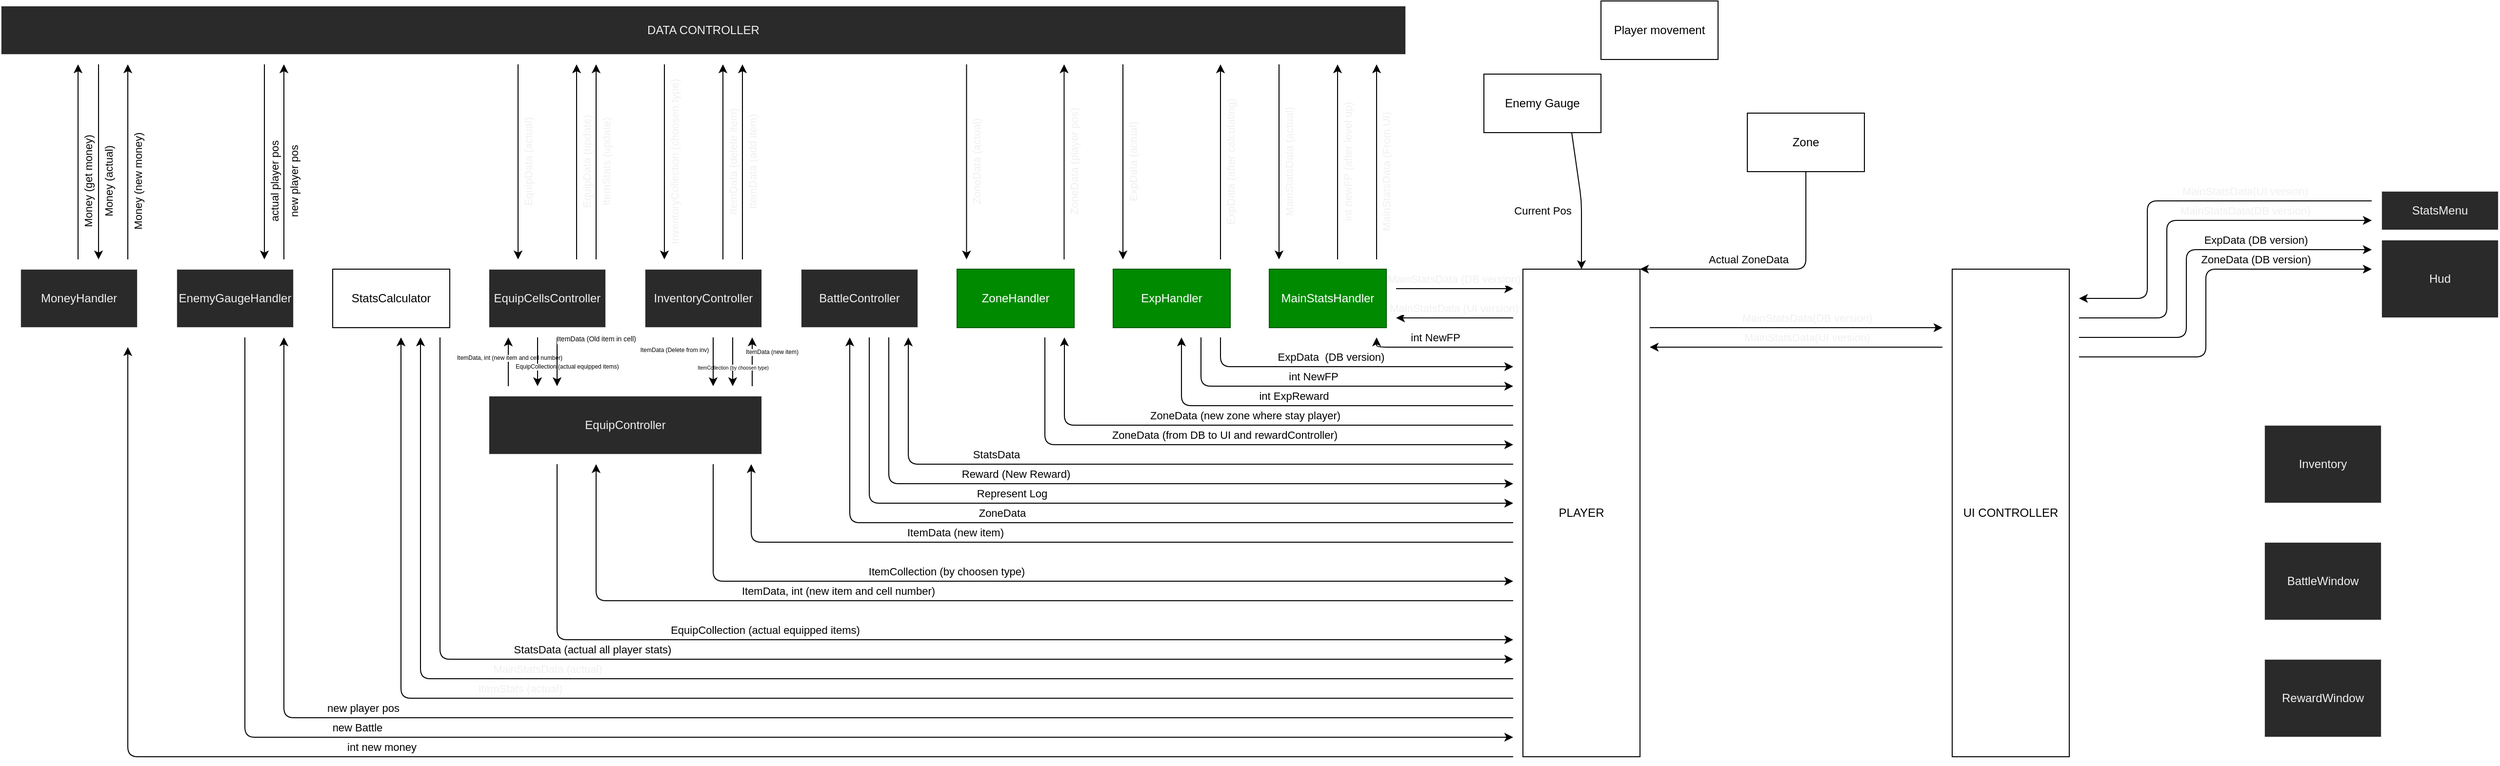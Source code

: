 <mxfile version="14.1.8" type="device"><diagram id="yrvicS8YlCbDhAycrUiN" name="Страница 1"><mxGraphModel dx="3327" dy="979" grid="1" gridSize="10" guides="1" tooltips="1" connect="1" arrows="1" fold="1" page="1" pageScale="1" pageWidth="827" pageHeight="1169" math="0" shadow="0"><root><mxCell id="0"/><mxCell id="1" parent="0"/><mxCell id="Ur4DVr6-3vYzQPmpnFuc-1" value="PLAYER" style="rounded=0;whiteSpace=wrap;html=1;" parent="1" vertex="1"><mxGeometry x="240" y="280" width="120" height="500" as="geometry"/></mxCell><mxCell id="Ur4DVr6-3vYzQPmpnFuc-2" value="MainStatsHandler" style="rounded=0;whiteSpace=wrap;html=1;strokeColor=#005700;fillColor=#008a00;fontColor=#ffffff;" parent="1" vertex="1"><mxGeometry x="-20" y="280" width="120" height="60" as="geometry"/></mxCell><mxCell id="Ur4DVr6-3vYzQPmpnFuc-3" value="ExpHandler" style="rounded=0;whiteSpace=wrap;html=1;strokeColor=#005700;fillColor=#008a00;fontColor=#ffffff;" parent="1" vertex="1"><mxGeometry x="-180" y="280" width="120" height="60" as="geometry"/></mxCell><mxCell id="Ur4DVr6-3vYzQPmpnFuc-4" value="" style="endArrow=classic;html=1;fontColor=#f0f0f0;" parent="1" edge="1"><mxGeometry width="50" height="50" relative="1" as="geometry"><mxPoint x="230" y="330" as="sourcePoint"/><mxPoint x="110" y="330" as="targetPoint"/></mxGeometry></mxCell><mxCell id="Ur4DVr6-3vYzQPmpnFuc-5" value="MainStatsData (UI version)" style="edgeLabel;html=1;align=center;verticalAlign=middle;resizable=0;points=[];fontColor=#f0f0f0;" parent="Ur4DVr6-3vYzQPmpnFuc-4" vertex="1" connectable="0"><mxGeometry x="0.127" y="1" relative="1" as="geometry"><mxPoint x="6.33" y="-11" as="offset"/></mxGeometry></mxCell><mxCell id="Ur4DVr6-3vYzQPmpnFuc-6" value="" style="endArrow=none;html=1;fontColor=#f0f0f0;startArrow=classic;startFill=1;endFill=0;" parent="1" edge="1"><mxGeometry width="50" height="50" relative="1" as="geometry"><mxPoint x="230" y="300" as="sourcePoint"/><mxPoint x="110" y="300" as="targetPoint"/></mxGeometry></mxCell><mxCell id="Ur4DVr6-3vYzQPmpnFuc-7" value="MainStatsData (DB version)" style="edgeLabel;html=1;align=center;verticalAlign=middle;resizable=0;points=[];fontColor=#f0f0f0;" parent="Ur4DVr6-3vYzQPmpnFuc-6" vertex="1" connectable="0"><mxGeometry x="0.127" y="1" relative="1" as="geometry"><mxPoint x="6.33" y="-11" as="offset"/></mxGeometry></mxCell><mxCell id="Ur4DVr6-3vYzQPmpnFuc-8" value="DATA CONTROLLER" style="rounded=0;whiteSpace=wrap;html=1;strokeColor=#f0f0f0;fillColor=#2a2a2a;fontColor=#f0f0f0;" parent="1" vertex="1"><mxGeometry x="-1320" y="10" width="1440" height="50" as="geometry"/></mxCell><mxCell id="Ur4DVr6-3vYzQPmpnFuc-9" value="" style="endArrow=classic;html=1;fontColor=#f0f0f0;" parent="1" edge="1"><mxGeometry width="50" height="50" relative="1" as="geometry"><mxPoint x="90" y="270" as="sourcePoint"/><mxPoint x="90" y="70" as="targetPoint"/></mxGeometry></mxCell><mxCell id="Ur4DVr6-3vYzQPmpnFuc-12" value="MainStatsData (From UI)" style="edgeLabel;html=1;align=center;verticalAlign=middle;resizable=0;points=[];fontColor=#f0f0f0;rotation=270;" parent="Ur4DVr6-3vYzQPmpnFuc-9" vertex="1" connectable="0"><mxGeometry x="-0.253" y="1" relative="1" as="geometry"><mxPoint x="11" y="-15.14" as="offset"/></mxGeometry></mxCell><mxCell id="Ur4DVr6-3vYzQPmpnFuc-10" value="" style="endArrow=classic;html=1;fontColor=#f0f0f0;" parent="1" edge="1"><mxGeometry width="50" height="50" relative="1" as="geometry"><mxPoint x="50" y="270" as="sourcePoint"/><mxPoint x="50" y="70" as="targetPoint"/></mxGeometry></mxCell><mxCell id="Ur4DVr6-3vYzQPmpnFuc-13" value="int newFP (after level up)" style="edgeLabel;html=1;align=center;verticalAlign=middle;resizable=0;points=[];fontColor=#f0f0f0;rotation=270;" parent="Ur4DVr6-3vYzQPmpnFuc-10" vertex="1" connectable="0"><mxGeometry x="-0.361" y="-1" relative="1" as="geometry"><mxPoint x="9" y="-36" as="offset"/></mxGeometry></mxCell><mxCell id="Ur4DVr6-3vYzQPmpnFuc-14" value="" style="endArrow=none;html=1;fontColor=#f0f0f0;endFill=0;startArrow=classic;startFill=1;" parent="1" edge="1"><mxGeometry width="50" height="50" relative="1" as="geometry"><mxPoint x="-10" y="270" as="sourcePoint"/><mxPoint x="-10" y="70" as="targetPoint"/></mxGeometry></mxCell><mxCell id="Ur4DVr6-3vYzQPmpnFuc-15" value="MainStatsData (actual)" style="edgeLabel;html=1;align=center;verticalAlign=middle;resizable=0;points=[];fontColor=#f0f0f0;rotation=270;" parent="Ur4DVr6-3vYzQPmpnFuc-14" vertex="1" connectable="0"><mxGeometry x="-0.361" y="-1" relative="1" as="geometry"><mxPoint x="9" y="-36" as="offset"/></mxGeometry></mxCell><mxCell id="Ur4DVr6-3vYzQPmpnFuc-17" value="UI CONTROLLER" style="rounded=0;whiteSpace=wrap;html=1;" parent="1" vertex="1"><mxGeometry x="680" y="280" width="120" height="500" as="geometry"/></mxCell><mxCell id="Ur4DVr6-3vYzQPmpnFuc-18" value="Hud" style="rounded=0;whiteSpace=wrap;html=1;strokeColor=#f0f0f0;fillColor=#2a2a2a;fontColor=#f0f0f0;" parent="1" vertex="1"><mxGeometry x="1120" y="250" width="120" height="80" as="geometry"/></mxCell><mxCell id="Ur4DVr6-3vYzQPmpnFuc-21" value="" style="endArrow=classic;html=1;fontColor=#f0f0f0;" parent="1" edge="1"><mxGeometry width="50" height="50" relative="1" as="geometry"><mxPoint x="810" y="330" as="sourcePoint"/><mxPoint x="1110" y="230" as="targetPoint"/><Array as="points"><mxPoint x="900" y="330"/><mxPoint x="900" y="230"/></Array></mxGeometry></mxCell><mxCell id="Ur4DVr6-3vYzQPmpnFuc-23" value="MainStatsData(DB version)" style="edgeLabel;html=1;align=center;verticalAlign=middle;resizable=0;points=[];fontColor=#f0f0f0;" parent="Ur4DVr6-3vYzQPmpnFuc-21" vertex="1" connectable="0"><mxGeometry x="-0.342" y="-1" relative="1" as="geometry"><mxPoint x="79.0" y="-68.28" as="offset"/></mxGeometry></mxCell><mxCell id="Ur4DVr6-3vYzQPmpnFuc-24" value="" style="endArrow=none;html=1;fontColor=#f0f0f0;startArrow=classic;startFill=1;endFill=0;" parent="1" edge="1"><mxGeometry width="50" height="50" relative="1" as="geometry"><mxPoint x="810" y="310" as="sourcePoint"/><mxPoint x="1110" y="210" as="targetPoint"/><Array as="points"><mxPoint x="880" y="310"/><mxPoint x="880" y="210"/></Array></mxGeometry></mxCell><mxCell id="Ur4DVr6-3vYzQPmpnFuc-25" value="MainStatsData(UI version)" style="edgeLabel;html=1;align=center;verticalAlign=middle;resizable=0;points=[];fontColor=#f0f0f0;" parent="Ur4DVr6-3vYzQPmpnFuc-24" vertex="1" connectable="0"><mxGeometry x="-0.342" y="-1" relative="1" as="geometry"><mxPoint x="99" y="-48.28" as="offset"/></mxGeometry></mxCell><mxCell id="Ur4DVr6-3vYzQPmpnFuc-26" value="" style="endArrow=classic;html=1;fontColor=#f0f0f0;" parent="1" edge="1"><mxGeometry width="50" height="50" relative="1" as="geometry"><mxPoint x="370" y="340" as="sourcePoint"/><mxPoint x="670" y="340" as="targetPoint"/></mxGeometry></mxCell><mxCell id="Ur4DVr6-3vYzQPmpnFuc-28" value="MainStatsData(DB version)" style="edgeLabel;html=1;align=center;verticalAlign=middle;resizable=0;points=[];fontColor=#f0f0f0;" parent="Ur4DVr6-3vYzQPmpnFuc-26" vertex="1" connectable="0"><mxGeometry x="0.209" y="2" relative="1" as="geometry"><mxPoint x="-21.14" y="-8" as="offset"/></mxGeometry></mxCell><mxCell id="Ur4DVr6-3vYzQPmpnFuc-29" value="" style="endArrow=none;html=1;fontColor=#f0f0f0;startArrow=classic;startFill=1;endFill=0;" parent="1" edge="1"><mxGeometry width="50" height="50" relative="1" as="geometry"><mxPoint x="370" y="360" as="sourcePoint"/><mxPoint x="670" y="360" as="targetPoint"/></mxGeometry></mxCell><mxCell id="Ur4DVr6-3vYzQPmpnFuc-30" value="MainStatsData(UI version)" style="edgeLabel;html=1;align=center;verticalAlign=middle;resizable=0;points=[];fontColor=#f0f0f0;" parent="Ur4DVr6-3vYzQPmpnFuc-29" vertex="1" connectable="0"><mxGeometry x="0.209" y="2" relative="1" as="geometry"><mxPoint x="-21.14" y="-8" as="offset"/></mxGeometry></mxCell><mxCell id="bT-OuClecOszkoZhLNqH-1" value="ZoneHandler" style="rounded=0;whiteSpace=wrap;html=1;strokeColor=#005700;fillColor=#008a00;fontColor=#ffffff;" parent="1" vertex="1"><mxGeometry x="-340" y="280" width="120" height="60" as="geometry"/></mxCell><mxCell id="gCnSsmLYmCf7Uh5TMGZS-1" value="StatsMenu" style="rounded=0;whiteSpace=wrap;html=1;strokeColor=#f0f0f0;fillColor=#2a2a2a;fontColor=#f0f0f0;" parent="1" vertex="1"><mxGeometry x="1120" y="200" width="120" height="40" as="geometry"/></mxCell><mxCell id="gCnSsmLYmCf7Uh5TMGZS-4" value="Inventory" style="rounded=0;whiteSpace=wrap;html=1;strokeColor=#f0f0f0;fillColor=#2a2a2a;fontColor=#f0f0f0;" parent="1" vertex="1"><mxGeometry x="1000" y="440" width="120" height="80" as="geometry"/></mxCell><mxCell id="gCnSsmLYmCf7Uh5TMGZS-6" value="BattleWindow" style="rounded=0;whiteSpace=wrap;html=1;strokeColor=#f0f0f0;fillColor=#2a2a2a;fontColor=#f0f0f0;" parent="1" vertex="1"><mxGeometry x="1000" y="560" width="120" height="80" as="geometry"/></mxCell><mxCell id="gCnSsmLYmCf7Uh5TMGZS-7" value="RewardWindow" style="rounded=0;whiteSpace=wrap;html=1;strokeColor=#f0f0f0;fillColor=#2a2a2a;fontColor=#f0f0f0;" parent="1" vertex="1"><mxGeometry x="1000" y="680" width="120" height="80" as="geometry"/></mxCell><mxCell id="gCnSsmLYmCf7Uh5TMGZS-8" value="BattleController" style="rounded=0;whiteSpace=wrap;html=1;strokeColor=#f0f0f0;fillColor=#2a2a2a;fontColor=#f0f0f0;" parent="1" vertex="1"><mxGeometry x="-500" y="280" width="120" height="60" as="geometry"/></mxCell><mxCell id="gCnSsmLYmCf7Uh5TMGZS-9" value="InventoryController" style="rounded=0;whiteSpace=wrap;html=1;strokeColor=#f0f0f0;fillColor=#2a2a2a;fontColor=#f0f0f0;" parent="1" vertex="1"><mxGeometry x="-660" y="280" width="120" height="60" as="geometry"/></mxCell><mxCell id="gCnSsmLYmCf7Uh5TMGZS-10" value="" style="endArrow=classic;html=1;" parent="1" edge="1"><mxGeometry width="50" height="50" relative="1" as="geometry"><mxPoint x="-70" y="350" as="sourcePoint"/><mxPoint x="230" y="380" as="targetPoint"/><Array as="points"><mxPoint x="-70" y="380"/></Array></mxGeometry></mxCell><mxCell id="gCnSsmLYmCf7Uh5TMGZS-11" value="ExpData&amp;nbsp; (DB version)" style="edgeLabel;html=1;align=center;verticalAlign=middle;resizable=0;points=[];" parent="gCnSsmLYmCf7Uh5TMGZS-10" vertex="1" connectable="0"><mxGeometry x="-0.468" y="-2" relative="1" as="geometry"><mxPoint x="54.8" y="-12" as="offset"/></mxGeometry></mxCell><mxCell id="gCnSsmLYmCf7Uh5TMGZS-12" value="" style="endArrow=classic;html=1;" parent="1" edge="1"><mxGeometry width="50" height="50" relative="1" as="geometry"><mxPoint x="-90" y="350" as="sourcePoint"/><mxPoint x="230" y="400" as="targetPoint"/><Array as="points"><mxPoint x="-90" y="400"/></Array></mxGeometry></mxCell><mxCell id="gCnSsmLYmCf7Uh5TMGZS-14" value="int NewFP" style="edgeLabel;html=1;align=center;verticalAlign=middle;resizable=0;points=[];" parent="gCnSsmLYmCf7Uh5TMGZS-12" vertex="1" connectable="0"><mxGeometry x="0.005" y="1" relative="1" as="geometry"><mxPoint x="-20.8" y="-9" as="offset"/></mxGeometry></mxCell><mxCell id="gCnSsmLYmCf7Uh5TMGZS-15" value="" style="endArrow=none;html=1;startArrow=classic;startFill=1;endFill=0;" parent="1" edge="1"><mxGeometry width="50" height="50" relative="1" as="geometry"><mxPoint x="-110" y="350" as="sourcePoint"/><mxPoint x="230" y="420" as="targetPoint"/><Array as="points"><mxPoint x="-110" y="420"/></Array></mxGeometry></mxCell><mxCell id="gCnSsmLYmCf7Uh5TMGZS-16" value="int ExpReward" style="edgeLabel;html=1;align=center;verticalAlign=middle;resizable=0;points=[];" parent="gCnSsmLYmCf7Uh5TMGZS-15" vertex="1" connectable="0"><mxGeometry x="0.005" y="1" relative="1" as="geometry"><mxPoint x="-20.8" y="-9" as="offset"/></mxGeometry></mxCell><mxCell id="gCnSsmLYmCf7Uh5TMGZS-19" value="" style="endArrow=none;html=1;startArrow=classic;startFill=1;endFill=0;" parent="1" edge="1"><mxGeometry width="50" height="50" relative="1" as="geometry"><mxPoint x="90" y="350" as="sourcePoint"/><mxPoint x="230" y="360" as="targetPoint"/><Array as="points"><mxPoint x="90" y="360"/></Array></mxGeometry></mxCell><mxCell id="gCnSsmLYmCf7Uh5TMGZS-20" value="int NewFP" style="edgeLabel;html=1;align=center;verticalAlign=middle;resizable=0;points=[];" parent="gCnSsmLYmCf7Uh5TMGZS-19" vertex="1" connectable="0"><mxGeometry x="-0.468" y="-2" relative="1" as="geometry"><mxPoint x="30.0" y="-12" as="offset"/></mxGeometry></mxCell><mxCell id="gCnSsmLYmCf7Uh5TMGZS-24" value="" style="endArrow=classic;html=1;fontColor=#f0f0f0;" parent="1" edge="1"><mxGeometry width="50" height="50" relative="1" as="geometry"><mxPoint x="-70" y="270" as="sourcePoint"/><mxPoint x="-70" y="70" as="targetPoint"/></mxGeometry></mxCell><mxCell id="gCnSsmLYmCf7Uh5TMGZS-25" value="ExpData (after calculating)" style="edgeLabel;html=1;align=center;verticalAlign=middle;resizable=0;points=[];fontColor=#f0f0f0;rotation=270;" parent="gCnSsmLYmCf7Uh5TMGZS-24" vertex="1" connectable="0"><mxGeometry x="-0.361" y="-1" relative="1" as="geometry"><mxPoint x="9" y="-36" as="offset"/></mxGeometry></mxCell><mxCell id="gCnSsmLYmCf7Uh5TMGZS-28" value="" style="endArrow=none;html=1;fontColor=#f0f0f0;endFill=0;startArrow=classic;startFill=1;" parent="1" edge="1"><mxGeometry width="50" height="50" relative="1" as="geometry"><mxPoint x="-170" y="270" as="sourcePoint"/><mxPoint x="-170" y="70" as="targetPoint"/></mxGeometry></mxCell><mxCell id="gCnSsmLYmCf7Uh5TMGZS-29" value="ExpData (actual)" style="edgeLabel;html=1;align=center;verticalAlign=middle;resizable=0;points=[];fontColor=#f0f0f0;rotation=270;" parent="gCnSsmLYmCf7Uh5TMGZS-28" vertex="1" connectable="0"><mxGeometry x="-0.361" y="-1" relative="1" as="geometry"><mxPoint x="9" y="-36" as="offset"/></mxGeometry></mxCell><mxCell id="gCnSsmLYmCf7Uh5TMGZS-30" value="" style="endArrow=classic;html=1;" parent="1" edge="1"><mxGeometry width="50" height="50" relative="1" as="geometry"><mxPoint x="230" y="440" as="sourcePoint"/><mxPoint x="-230" y="350" as="targetPoint"/><Array as="points"><mxPoint x="-230" y="440"/></Array></mxGeometry></mxCell><mxCell id="gCnSsmLYmCf7Uh5TMGZS-31" value="ZoneData (new zone where stay player)" style="edgeLabel;html=1;align=center;verticalAlign=middle;resizable=0;points=[];" parent="gCnSsmLYmCf7Uh5TMGZS-30" vertex="1" connectable="0"><mxGeometry x="0.028" y="-2" relative="1" as="geometry"><mxPoint x="7.14" y="-8" as="offset"/></mxGeometry></mxCell><mxCell id="gCnSsmLYmCf7Uh5TMGZS-32" value="" style="endArrow=none;html=1;startArrow=classic;startFill=1;endFill=0;" parent="1" edge="1"><mxGeometry width="50" height="50" relative="1" as="geometry"><mxPoint x="230" y="460" as="sourcePoint"/><mxPoint x="-250" y="350" as="targetPoint"/><Array as="points"><mxPoint x="-250" y="460"/></Array></mxGeometry></mxCell><mxCell id="gCnSsmLYmCf7Uh5TMGZS-33" value="ZoneData (from DB to UI and rewardController)" style="edgeLabel;html=1;align=center;verticalAlign=middle;resizable=0;points=[];" parent="gCnSsmLYmCf7Uh5TMGZS-32" vertex="1" connectable="0"><mxGeometry x="0.028" y="-2" relative="1" as="geometry"><mxPoint x="7.14" y="-8" as="offset"/></mxGeometry></mxCell><mxCell id="gCnSsmLYmCf7Uh5TMGZS-34" value="" style="endArrow=classic;html=1;fontColor=#f0f0f0;" parent="1" edge="1"><mxGeometry width="50" height="50" relative="1" as="geometry"><mxPoint x="-230.29" y="270" as="sourcePoint"/><mxPoint x="-230.29" y="70" as="targetPoint"/></mxGeometry></mxCell><mxCell id="gCnSsmLYmCf7Uh5TMGZS-35" value="ZoneData (player pos)" style="edgeLabel;html=1;align=center;verticalAlign=middle;resizable=0;points=[];fontColor=#f0f0f0;rotation=270;" parent="gCnSsmLYmCf7Uh5TMGZS-34" vertex="1" connectable="0"><mxGeometry x="-0.361" y="-1" relative="1" as="geometry"><mxPoint x="9" y="-36" as="offset"/></mxGeometry></mxCell><mxCell id="gCnSsmLYmCf7Uh5TMGZS-36" value="" style="endArrow=none;html=1;fontColor=#f0f0f0;endFill=0;startArrow=classic;startFill=1;" parent="1" edge="1"><mxGeometry width="50" height="50" relative="1" as="geometry"><mxPoint x="-330.29" y="270" as="sourcePoint"/><mxPoint x="-330.29" y="70" as="targetPoint"/></mxGeometry></mxCell><mxCell id="gCnSsmLYmCf7Uh5TMGZS-37" value="ZoneData (actual)" style="edgeLabel;html=1;align=center;verticalAlign=middle;resizable=0;points=[];fontColor=#f0f0f0;rotation=270;" parent="gCnSsmLYmCf7Uh5TMGZS-36" vertex="1" connectable="0"><mxGeometry x="-0.361" y="-1" relative="1" as="geometry"><mxPoint x="9" y="-36" as="offset"/></mxGeometry></mxCell><mxCell id="gCnSsmLYmCf7Uh5TMGZS-38" value="" style="endArrow=none;html=1;startArrow=classic;startFill=1;endFill=0;" parent="1" edge="1"><mxGeometry width="50" height="50" relative="1" as="geometry"><mxPoint x="-390" y="350" as="sourcePoint"/><mxPoint x="230" y="480" as="targetPoint"/><Array as="points"><mxPoint x="-390" y="480"/></Array></mxGeometry></mxCell><mxCell id="gCnSsmLYmCf7Uh5TMGZS-42" value="StatsData" style="edgeLabel;html=1;align=center;verticalAlign=middle;resizable=0;points=[];" parent="gCnSsmLYmCf7Uh5TMGZS-38" vertex="1" connectable="0"><mxGeometry x="0.004" relative="1" as="geometry"><mxPoint x="-157" y="-10" as="offset"/></mxGeometry></mxCell><mxCell id="gCnSsmLYmCf7Uh5TMGZS-46" value="" style="endArrow=classic;html=1;" parent="1" edge="1"><mxGeometry width="50" height="50" relative="1" as="geometry"><mxPoint x="230" y="540" as="sourcePoint"/><mxPoint x="-450" y="350" as="targetPoint"/><Array as="points"><mxPoint x="-450" y="540"/></Array></mxGeometry></mxCell><mxCell id="gCnSsmLYmCf7Uh5TMGZS-47" value="ZoneData" style="edgeLabel;html=1;align=center;verticalAlign=middle;resizable=0;points=[];rotation=0;" parent="gCnSsmLYmCf7Uh5TMGZS-46" vertex="1" connectable="0"><mxGeometry x="-0.209" y="-1" relative="1" as="geometry"><mxPoint x="-180" y="-9" as="offset"/></mxGeometry></mxCell><mxCell id="gCnSsmLYmCf7Uh5TMGZS-54" value="" style="endArrow=classic;html=1;" parent="1" edge="1"><mxGeometry width="50" height="50" relative="1" as="geometry"><mxPoint x="-410" y="350" as="sourcePoint"/><mxPoint x="230" y="500" as="targetPoint"/><Array as="points"><mxPoint x="-410" y="500"/></Array></mxGeometry></mxCell><mxCell id="gCnSsmLYmCf7Uh5TMGZS-55" value="Reward (New Reward)" style="edgeLabel;html=1;align=center;verticalAlign=middle;resizable=0;points=[];" parent="gCnSsmLYmCf7Uh5TMGZS-54" vertex="1" connectable="0"><mxGeometry x="-0.21" y="-1" relative="1" as="geometry"><mxPoint x="-32" y="-11" as="offset"/></mxGeometry></mxCell><mxCell id="gCnSsmLYmCf7Uh5TMGZS-56" value="" style="endArrow=classic;html=1;" parent="1" edge="1"><mxGeometry width="50" height="50" relative="1" as="geometry"><mxPoint x="-430" y="350" as="sourcePoint"/><mxPoint x="230" y="520" as="targetPoint"/><Array as="points"><mxPoint x="-430" y="520"/></Array></mxGeometry></mxCell><mxCell id="gCnSsmLYmCf7Uh5TMGZS-57" value="Represent Log" style="edgeLabel;html=1;align=center;verticalAlign=middle;resizable=0;points=[];" parent="gCnSsmLYmCf7Uh5TMGZS-56" vertex="1" connectable="0"><mxGeometry x="-0.21" y="-1" relative="1" as="geometry"><mxPoint x="-12" y="-11" as="offset"/></mxGeometry></mxCell><mxCell id="kdSjxTvGuxVBTQ_pHrMq-4" value="EquipCellsController" style="rounded=0;whiteSpace=wrap;html=1;strokeColor=#f0f0f0;fillColor=#2a2a2a;fontColor=#f0f0f0;" parent="1" vertex="1"><mxGeometry x="-820" y="280" width="120" height="60" as="geometry"/></mxCell><mxCell id="kdSjxTvGuxVBTQ_pHrMq-5" value="StatsCalculator" style="rounded=0;whiteSpace=wrap;html=1;" parent="1" vertex="1"><mxGeometry x="-980" y="280" width="120" height="60" as="geometry"/></mxCell><mxCell id="kdSjxTvGuxVBTQ_pHrMq-6" value="" style="endArrow=none;html=1;fontColor=#f0f0f0;endFill=0;startArrow=classic;startFill=1;" parent="1" edge="1"><mxGeometry width="50" height="50" relative="1" as="geometry"><mxPoint x="-890" y="350" as="sourcePoint"/><mxPoint x="230" y="700" as="targetPoint"/><Array as="points"><mxPoint x="-890" y="700"/></Array></mxGeometry></mxCell><mxCell id="kdSjxTvGuxVBTQ_pHrMq-7" value="MainStatsData (actual)" style="edgeLabel;html=1;align=center;verticalAlign=middle;resizable=0;points=[];fontColor=#f0f0f0;rotation=0;" parent="kdSjxTvGuxVBTQ_pHrMq-6" vertex="1" connectable="0"><mxGeometry x="-0.361" y="-1" relative="1" as="geometry"><mxPoint x="10.34" y="-11" as="offset"/></mxGeometry></mxCell><mxCell id="kdSjxTvGuxVBTQ_pHrMq-8" value="" style="endArrow=none;html=1;fontColor=#f0f0f0;endFill=0;startArrow=classic;startFill=1;" parent="1" edge="1"><mxGeometry width="50" height="50" relative="1" as="geometry"><mxPoint x="-910" y="350" as="sourcePoint"/><mxPoint x="230" y="720" as="targetPoint"/><Array as="points"><mxPoint x="-910" y="720"/></Array></mxGeometry></mxCell><mxCell id="kdSjxTvGuxVBTQ_pHrMq-9" value="ItemStats (actual)" style="edgeLabel;html=1;align=center;verticalAlign=middle;resizable=0;points=[];fontColor=#f0f0f0;rotation=0;" parent="kdSjxTvGuxVBTQ_pHrMq-8" vertex="1" connectable="0"><mxGeometry x="-0.361" y="-1" relative="1" as="geometry"><mxPoint x="9" y="-11" as="offset"/></mxGeometry></mxCell><mxCell id="kdSjxTvGuxVBTQ_pHrMq-12" value="" style="endArrow=classic;html=1;fontColor=#f0f0f0;endFill=1;startArrow=none;startFill=0;" parent="1" edge="1"><mxGeometry width="50" height="50" relative="1" as="geometry"><mxPoint x="-710" y="270" as="sourcePoint"/><mxPoint x="-710" y="70" as="targetPoint"/></mxGeometry></mxCell><mxCell id="kdSjxTvGuxVBTQ_pHrMq-13" value="ItemStats (update)" style="edgeLabel;html=1;align=center;verticalAlign=middle;resizable=0;points=[];fontColor=#f0f0f0;rotation=270;" parent="kdSjxTvGuxVBTQ_pHrMq-12" vertex="1" connectable="0"><mxGeometry x="-0.361" y="-1" relative="1" as="geometry"><mxPoint x="9" y="-36" as="offset"/></mxGeometry></mxCell><mxCell id="kdSjxTvGuxVBTQ_pHrMq-15" value="" style="endArrow=classic;html=1;fontColor=#f0f0f0;endFill=1;startArrow=none;startFill=0;" parent="1" edge="1"><mxGeometry width="50" height="50" relative="1" as="geometry"><mxPoint x="-730" y="270" as="sourcePoint"/><mxPoint x="-730" y="70" as="targetPoint"/></mxGeometry></mxCell><mxCell id="kdSjxTvGuxVBTQ_pHrMq-16" value="EquipData (update)" style="edgeLabel;html=1;align=center;verticalAlign=middle;resizable=0;points=[];fontColor=#f0f0f0;rotation=270;" parent="kdSjxTvGuxVBTQ_pHrMq-15" vertex="1" connectable="0"><mxGeometry x="-0.361" y="-1" relative="1" as="geometry"><mxPoint x="9" y="-36" as="offset"/></mxGeometry></mxCell><mxCell id="kdSjxTvGuxVBTQ_pHrMq-17" value="" style="endArrow=none;html=1;fontColor=#f0f0f0;endFill=0;startArrow=classic;startFill=1;" parent="1" edge="1"><mxGeometry width="50" height="50" relative="1" as="geometry"><mxPoint x="-790" y="270" as="sourcePoint"/><mxPoint x="-790" y="70" as="targetPoint"/></mxGeometry></mxCell><mxCell id="kdSjxTvGuxVBTQ_pHrMq-18" value="EquipData (actual)" style="edgeLabel;html=1;align=center;verticalAlign=middle;resizable=0;points=[];fontColor=#f0f0f0;rotation=270;" parent="kdSjxTvGuxVBTQ_pHrMq-17" vertex="1" connectable="0"><mxGeometry x="-0.361" y="-1" relative="1" as="geometry"><mxPoint x="9" y="-36" as="offset"/></mxGeometry></mxCell><mxCell id="kdSjxTvGuxVBTQ_pHrMq-22" value="" style="endArrow=none;html=1;fontColor=#f0f0f0;endFill=0;startArrow=classic;startFill=1;" parent="1" edge="1"><mxGeometry width="50" height="50" relative="1" as="geometry"><mxPoint x="-640" y="270" as="sourcePoint"/><mxPoint x="-640" y="70" as="targetPoint"/></mxGeometry></mxCell><mxCell id="kdSjxTvGuxVBTQ_pHrMq-23" value="InventoryCollection (choosen type)" style="edgeLabel;html=1;align=center;verticalAlign=middle;resizable=0;points=[];fontColor=#f0f0f0;rotation=270;" parent="kdSjxTvGuxVBTQ_pHrMq-22" vertex="1" connectable="0"><mxGeometry x="-0.361" y="-1" relative="1" as="geometry"><mxPoint x="9" y="-36" as="offset"/></mxGeometry></mxCell><mxCell id="kdSjxTvGuxVBTQ_pHrMq-24" value="" style="endArrow=classic;html=1;fontColor=#f0f0f0;endFill=1;startArrow=none;startFill=0;" parent="1" edge="1"><mxGeometry width="50" height="50" relative="1" as="geometry"><mxPoint x="-560" y="270" as="sourcePoint"/><mxPoint x="-560" y="70" as="targetPoint"/></mxGeometry></mxCell><mxCell id="kdSjxTvGuxVBTQ_pHrMq-25" value="ItemData (add item)" style="edgeLabel;html=1;align=center;verticalAlign=middle;resizable=0;points=[];fontColor=#f0f0f0;rotation=270;" parent="kdSjxTvGuxVBTQ_pHrMq-24" vertex="1" connectable="0"><mxGeometry x="-0.361" y="-1" relative="1" as="geometry"><mxPoint x="9" y="-36" as="offset"/></mxGeometry></mxCell><mxCell id="kdSjxTvGuxVBTQ_pHrMq-26" value="" style="endArrow=classic;html=1;fontColor=#f0f0f0;endFill=1;startArrow=none;startFill=0;" parent="1" edge="1"><mxGeometry width="50" height="50" relative="1" as="geometry"><mxPoint x="-580" y="270" as="sourcePoint"/><mxPoint x="-580" y="70" as="targetPoint"/></mxGeometry></mxCell><mxCell id="kdSjxTvGuxVBTQ_pHrMq-27" value="ItemData (delete item)" style="edgeLabel;html=1;align=center;verticalAlign=middle;resizable=0;points=[];fontColor=#f0f0f0;rotation=270;" parent="kdSjxTvGuxVBTQ_pHrMq-26" vertex="1" connectable="0"><mxGeometry x="-0.361" y="-1" relative="1" as="geometry"><mxPoint x="9" y="-36" as="offset"/></mxGeometry></mxCell><mxCell id="kdSjxTvGuxVBTQ_pHrMq-30" value="" style="endArrow=classic;html=1;" parent="1" edge="1"><mxGeometry width="50" height="50" relative="1" as="geometry"><mxPoint x="230" y="560" as="sourcePoint"/><mxPoint x="-551" y="480" as="targetPoint"/><Array as="points"><mxPoint x="-551" y="560"/></Array></mxGeometry></mxCell><mxCell id="kdSjxTvGuxVBTQ_pHrMq-31" value="ItemData (new item)" style="edgeLabel;html=1;align=center;verticalAlign=middle;resizable=0;points=[];" parent="kdSjxTvGuxVBTQ_pHrMq-30" vertex="1" connectable="0"><mxGeometry x="0.204" relative="1" as="geometry"><mxPoint x="-53.45" y="-10" as="offset"/></mxGeometry></mxCell><mxCell id="kdSjxTvGuxVBTQ_pHrMq-35" value="" style="endArrow=classic;html=1;" parent="1" edge="1"><mxGeometry width="50" height="50" relative="1" as="geometry"><mxPoint x="-590" y="480" as="sourcePoint"/><mxPoint x="230" y="600" as="targetPoint"/><Array as="points"><mxPoint x="-590" y="600"/></Array></mxGeometry></mxCell><mxCell id="kdSjxTvGuxVBTQ_pHrMq-36" value="ItemCollection (by choosen type)" style="edgeLabel;html=1;align=center;verticalAlign=middle;resizable=0;points=[];" parent="kdSjxTvGuxVBTQ_pHrMq-35" vertex="1" connectable="0"><mxGeometry x="-0.236" relative="1" as="geometry"><mxPoint y="-10" as="offset"/></mxGeometry></mxCell><mxCell id="kdSjxTvGuxVBTQ_pHrMq-37" value="" style="endArrow=none;html=1;startArrow=classic;startFill=1;endFill=0;" parent="1" edge="1"><mxGeometry width="50" height="50" relative="1" as="geometry"><mxPoint x="-710" y="480" as="sourcePoint"/><mxPoint x="230" y="620" as="targetPoint"/><Array as="points"><mxPoint x="-710" y="620"/></Array></mxGeometry></mxCell><mxCell id="kdSjxTvGuxVBTQ_pHrMq-39" value="ItemData, int (new item and cell number)" style="edgeLabel;html=1;align=center;verticalAlign=middle;resizable=0;points=[];" parent="kdSjxTvGuxVBTQ_pHrMq-37" vertex="1" connectable="0"><mxGeometry x="-0.341" relative="1" as="geometry"><mxPoint x="31.38" y="-10" as="offset"/></mxGeometry></mxCell><mxCell id="kdSjxTvGuxVBTQ_pHrMq-42" value="" style="endArrow=classic;html=1;" parent="1" edge="1"><mxGeometry width="50" height="50" relative="1" as="geometry"><mxPoint x="-750" y="480" as="sourcePoint"/><mxPoint x="230" y="660" as="targetPoint"/><Array as="points"><mxPoint x="-750" y="660"/></Array></mxGeometry></mxCell><mxCell id="kdSjxTvGuxVBTQ_pHrMq-43" value="EquipCollection (actual equipped items)" style="edgeLabel;html=1;align=center;verticalAlign=middle;resizable=0;points=[];" parent="kdSjxTvGuxVBTQ_pHrMq-42" vertex="1" connectable="0"><mxGeometry x="-0.392" relative="1" as="geometry"><mxPoint x="40" y="-10" as="offset"/></mxGeometry></mxCell><mxCell id="kdSjxTvGuxVBTQ_pHrMq-45" value="" style="endArrow=classic;html=1;" parent="1" edge="1"><mxGeometry width="50" height="50" relative="1" as="geometry"><mxPoint x="-870" y="350" as="sourcePoint"/><mxPoint x="230" y="680" as="targetPoint"/><Array as="points"><mxPoint x="-870" y="680"/></Array></mxGeometry></mxCell><mxCell id="kdSjxTvGuxVBTQ_pHrMq-47" value="StatsData (actual all player stats)" style="edgeLabel;html=1;align=center;verticalAlign=middle;resizable=0;points=[];" parent="kdSjxTvGuxVBTQ_pHrMq-45" vertex="1" connectable="0"><mxGeometry x="-0.321" y="-1" relative="1" as="geometry"><mxPoint y="-11" as="offset"/></mxGeometry></mxCell><mxCell id="kdSjxTvGuxVBTQ_pHrMq-48" value="Player movement" style="rounded=0;whiteSpace=wrap;html=1;" parent="1" vertex="1"><mxGeometry x="320" y="5" width="120" height="60" as="geometry"/></mxCell><mxCell id="kdSjxTvGuxVBTQ_pHrMq-49" value="Enemy Gauge" style="rounded=0;whiteSpace=wrap;html=1;" parent="1" vertex="1"><mxGeometry x="200" y="80" width="120" height="60" as="geometry"/></mxCell><mxCell id="kdSjxTvGuxVBTQ_pHrMq-51" value="" style="endArrow=none;html=1;entryX=0.75;entryY=1;entryDx=0;entryDy=0;exitX=0.5;exitY=0;exitDx=0;exitDy=0;startArrow=classic;startFill=1;endFill=0;" parent="1" source="Ur4DVr6-3vYzQPmpnFuc-1" target="kdSjxTvGuxVBTQ_pHrMq-49" edge="1"><mxGeometry width="50" height="50" relative="1" as="geometry"><mxPoint x="230" y="250" as="sourcePoint"/><mxPoint x="280" y="200" as="targetPoint"/><Array as="points"><mxPoint x="300" y="210"/></Array></mxGeometry></mxCell><mxCell id="kdSjxTvGuxVBTQ_pHrMq-56" value="Current Pos" style="edgeLabel;html=1;align=center;verticalAlign=middle;resizable=0;points=[];" parent="1" vertex="1" connectable="0"><mxGeometry x="259.997" y="220" as="geometry"/></mxCell><mxCell id="kdSjxTvGuxVBTQ_pHrMq-60" value="Zone" style="rounded=0;whiteSpace=wrap;html=1;" parent="1" vertex="1"><mxGeometry x="470" y="120" width="120" height="60" as="geometry"/></mxCell><mxCell id="kdSjxTvGuxVBTQ_pHrMq-61" value="" style="endArrow=classic;html=1;exitX=0.5;exitY=1;exitDx=0;exitDy=0;entryX=1;entryY=0;entryDx=0;entryDy=0;" parent="1" source="kdSjxTvGuxVBTQ_pHrMq-60" target="Ur4DVr6-3vYzQPmpnFuc-1" edge="1"><mxGeometry width="50" height="50" relative="1" as="geometry"><mxPoint x="510" y="290" as="sourcePoint"/><mxPoint x="560" y="240" as="targetPoint"/><Array as="points"><mxPoint x="530" y="280"/></Array></mxGeometry></mxCell><mxCell id="kdSjxTvGuxVBTQ_pHrMq-62" value="Actual ZoneData" style="edgeLabel;html=1;align=center;verticalAlign=middle;resizable=0;points=[];" parent="kdSjxTvGuxVBTQ_pHrMq-61" vertex="1" connectable="0"><mxGeometry x="0.171" relative="1" as="geometry"><mxPoint x="-1.71" y="-10" as="offset"/></mxGeometry></mxCell><mxCell id="kdSjxTvGuxVBTQ_pHrMq-63" value="EnemyGaugeHandler" style="rounded=0;whiteSpace=wrap;html=1;strokeColor=#f0f0f0;fillColor=#2a2a2a;fontColor=#f0f0f0;" parent="1" vertex="1"><mxGeometry x="-1140" y="280" width="120" height="60" as="geometry"/></mxCell><mxCell id="kdSjxTvGuxVBTQ_pHrMq-64" value="" style="endArrow=classic;html=1;" parent="1" edge="1"><mxGeometry width="50" height="50" relative="1" as="geometry"><mxPoint x="230" y="740" as="sourcePoint"/><mxPoint x="-1030" y="350" as="targetPoint"/><Array as="points"><mxPoint x="-1030" y="740"/></Array></mxGeometry></mxCell><mxCell id="kdSjxTvGuxVBTQ_pHrMq-65" value="new player pos" style="edgeLabel;html=1;align=center;verticalAlign=middle;resizable=0;points=[];" parent="kdSjxTvGuxVBTQ_pHrMq-64" vertex="1" connectable="0"><mxGeometry x="0.413" y="3" relative="1" as="geometry"><mxPoint x="-14" y="-13" as="offset"/></mxGeometry></mxCell><mxCell id="kdSjxTvGuxVBTQ_pHrMq-68" value="" style="endArrow=classic;html=1;" parent="1" edge="1"><mxGeometry width="50" height="50" relative="1" as="geometry"><mxPoint x="-1030" y="270" as="sourcePoint"/><mxPoint x="-1030" y="70" as="targetPoint"/></mxGeometry></mxCell><mxCell id="kdSjxTvGuxVBTQ_pHrMq-69" value="new player pos" style="edgeLabel;html=1;align=center;verticalAlign=middle;resizable=0;points=[];rotation=270;" parent="kdSjxTvGuxVBTQ_pHrMq-68" vertex="1" connectable="0"><mxGeometry x="-0.29" y="3" relative="1" as="geometry"><mxPoint x="13" y="-9" as="offset"/></mxGeometry></mxCell><mxCell id="kdSjxTvGuxVBTQ_pHrMq-72" value="" style="endArrow=none;html=1;startArrow=classic;startFill=1;endFill=0;" parent="1" edge="1"><mxGeometry width="50" height="50" relative="1" as="geometry"><mxPoint x="-1050" y="270" as="sourcePoint"/><mxPoint x="-1050" y="70" as="targetPoint"/></mxGeometry></mxCell><mxCell id="kdSjxTvGuxVBTQ_pHrMq-73" value="actual player pos" style="edgeLabel;html=1;align=center;verticalAlign=middle;resizable=0;points=[];rotation=270;" parent="kdSjxTvGuxVBTQ_pHrMq-72" vertex="1" connectable="0"><mxGeometry x="-0.29" y="3" relative="1" as="geometry"><mxPoint x="13" y="-9" as="offset"/></mxGeometry></mxCell><mxCell id="ERUIuUAEnvMB4zPnuo_o-1" value="" style="endArrow=classic;html=1;" parent="1" edge="1"><mxGeometry width="50" height="50" relative="1" as="geometry"><mxPoint x="810" y="350" as="sourcePoint"/><mxPoint x="1110" y="260" as="targetPoint"/><Array as="points"><mxPoint x="920" y="350"/><mxPoint x="920" y="260"/></Array></mxGeometry></mxCell><mxCell id="ERUIuUAEnvMB4zPnuo_o-2" value="ExpData (DB version)" style="edgeLabel;html=1;align=center;verticalAlign=middle;resizable=0;points=[];" parent="ERUIuUAEnvMB4zPnuo_o-1" vertex="1" connectable="0"><mxGeometry x="0.299" relative="1" as="geometry"><mxPoint x="16.9" y="-10" as="offset"/></mxGeometry></mxCell><mxCell id="ERUIuUAEnvMB4zPnuo_o-4" value="" style="endArrow=classic;html=1;" parent="1" edge="1"><mxGeometry width="50" height="50" relative="1" as="geometry"><mxPoint x="810" y="370" as="sourcePoint"/><mxPoint x="1110" y="280" as="targetPoint"/><Array as="points"><mxPoint x="940" y="370"/><mxPoint x="940" y="280"/></Array></mxGeometry></mxCell><mxCell id="ERUIuUAEnvMB4zPnuo_o-5" value="ZoneData (DB version)" style="edgeLabel;html=1;align=center;verticalAlign=middle;resizable=0;points=[];" parent="ERUIuUAEnvMB4zPnuo_o-4" vertex="1" connectable="0"><mxGeometry x="0.299" relative="1" as="geometry"><mxPoint x="16.9" y="-10" as="offset"/></mxGeometry></mxCell><mxCell id="ERUIuUAEnvMB4zPnuo_o-7" value="MoneyHandler" style="rounded=0;whiteSpace=wrap;html=1;strokeColor=#f0f0f0;fillColor=#2a2a2a;fontColor=#f0f0f0;" parent="1" vertex="1"><mxGeometry x="-1300" y="280" width="120" height="60" as="geometry"/></mxCell><mxCell id="ERUIuUAEnvMB4zPnuo_o-9" value="" style="endArrow=classic;html=1;" parent="1" edge="1"><mxGeometry width="50" height="50" relative="1" as="geometry"><mxPoint x="-1190" y="270" as="sourcePoint"/><mxPoint x="-1190" y="70" as="targetPoint"/></mxGeometry></mxCell><mxCell id="ERUIuUAEnvMB4zPnuo_o-10" value="Money (new money)" style="edgeLabel;html=1;align=center;verticalAlign=middle;resizable=0;points=[];rotation=270;" parent="ERUIuUAEnvMB4zPnuo_o-9" vertex="1" connectable="0"><mxGeometry x="-0.29" y="3" relative="1" as="geometry"><mxPoint x="13" y="-9" as="offset"/></mxGeometry></mxCell><mxCell id="ERUIuUAEnvMB4zPnuo_o-11" value="" style="endArrow=none;html=1;startArrow=classic;startFill=1;endFill=0;" parent="1" edge="1"><mxGeometry width="50" height="50" relative="1" as="geometry"><mxPoint x="-1220" y="270" as="sourcePoint"/><mxPoint x="-1220" y="70" as="targetPoint"/></mxGeometry></mxCell><mxCell id="ERUIuUAEnvMB4zPnuo_o-12" value="Money (actual)" style="edgeLabel;html=1;align=center;verticalAlign=middle;resizable=0;points=[];rotation=270;" parent="ERUIuUAEnvMB4zPnuo_o-11" vertex="1" connectable="0"><mxGeometry x="-0.29" y="3" relative="1" as="geometry"><mxPoint x="13" y="-9" as="offset"/></mxGeometry></mxCell><mxCell id="ERUIuUAEnvMB4zPnuo_o-13" value="" style="endArrow=classic;html=1;" parent="1" edge="1"><mxGeometry width="50" height="50" relative="1" as="geometry"><mxPoint x="-1241" y="270" as="sourcePoint"/><mxPoint x="-1241" y="70" as="targetPoint"/></mxGeometry></mxCell><mxCell id="ERUIuUAEnvMB4zPnuo_o-14" value="Money (get money)" style="edgeLabel;html=1;align=center;verticalAlign=middle;resizable=0;points=[];rotation=270;" parent="ERUIuUAEnvMB4zPnuo_o-13" vertex="1" connectable="0"><mxGeometry x="-0.29" y="3" relative="1" as="geometry"><mxPoint x="13" y="-9" as="offset"/></mxGeometry></mxCell><mxCell id="cs5iWuT_PtNADgIC7pLu-1" value="" style="endArrow=classic;html=1;" parent="1" edge="1"><mxGeometry width="50" height="50" relative="1" as="geometry"><mxPoint x="-1070" y="350" as="sourcePoint"/><mxPoint x="230" y="760" as="targetPoint"/><Array as="points"><mxPoint x="-1070" y="760"/></Array></mxGeometry></mxCell><mxCell id="cs5iWuT_PtNADgIC7pLu-2" value="new Battle" style="edgeLabel;html=1;align=center;verticalAlign=middle;resizable=0;points=[];" parent="cs5iWuT_PtNADgIC7pLu-1" vertex="1" connectable="0"><mxGeometry x="-0.41" y="-3" relative="1" as="geometry"><mxPoint x="20" y="-13" as="offset"/></mxGeometry></mxCell><mxCell id="uO6_B_4zCuikjCt_KJUO-1" value="" style="endArrow=classic;html=1;" parent="1" edge="1"><mxGeometry width="50" height="50" relative="1" as="geometry"><mxPoint x="230" y="780" as="sourcePoint"/><mxPoint x="-1190" y="360" as="targetPoint"/><Array as="points"><mxPoint x="-1190" y="780"/></Array></mxGeometry></mxCell><mxCell id="uO6_B_4zCuikjCt_KJUO-2" value="int new money" style="edgeLabel;html=1;align=center;verticalAlign=middle;resizable=0;points=[];" parent="uO6_B_4zCuikjCt_KJUO-1" vertex="1" connectable="0"><mxGeometry x="0.234" y="1" relative="1" as="geometry"><mxPoint x="-25" y="-11" as="offset"/></mxGeometry></mxCell><mxCell id="5TDl55A8d9MlOxTab7QT-1" value="EquipController" style="rounded=0;whiteSpace=wrap;html=1;strokeColor=#f0f0f0;fillColor=#2a2a2a;fontColor=#f0f0f0;" vertex="1" parent="1"><mxGeometry x="-820" y="410" width="280" height="60" as="geometry"/></mxCell><mxCell id="5TDl55A8d9MlOxTab7QT-3" value="" style="endArrow=classic;html=1;" edge="1" parent="1"><mxGeometry width="50" height="50" relative="1" as="geometry"><mxPoint x="-800" y="400" as="sourcePoint"/><mxPoint x="-800" y="350" as="targetPoint"/></mxGeometry></mxCell><mxCell id="5TDl55A8d9MlOxTab7QT-17" value="&lt;span&gt;ItemData, int (new item and cell number)&lt;/span&gt;" style="edgeLabel;html=1;align=center;verticalAlign=middle;resizable=0;points=[];fontSize=6;" vertex="1" connectable="0" parent="5TDl55A8d9MlOxTab7QT-3"><mxGeometry x="-0.592" y="-1" relative="1" as="geometry"><mxPoint y="-19.6" as="offset"/></mxGeometry></mxCell><mxCell id="5TDl55A8d9MlOxTab7QT-4" value="" style="endArrow=classic;html=1;" edge="1" parent="1"><mxGeometry width="50" height="50" relative="1" as="geometry"><mxPoint x="-550" y="400" as="sourcePoint"/><mxPoint x="-550" y="350" as="targetPoint"/></mxGeometry></mxCell><mxCell id="5TDl55A8d9MlOxTab7QT-14" value="&lt;font style=&quot;font-size: 6px&quot;&gt;ItemData (new item)&lt;/font&gt;" style="edgeLabel;html=1;align=center;verticalAlign=middle;resizable=0;points=[];fontSize=5;" vertex="1" connectable="0" parent="5TDl55A8d9MlOxTab7QT-4"><mxGeometry x="0.416" relative="1" as="geometry"><mxPoint x="20" as="offset"/></mxGeometry></mxCell><mxCell id="5TDl55A8d9MlOxTab7QT-5" value="" style="endArrow=classic;html=1;" edge="1" parent="1"><mxGeometry width="50" height="50" relative="1" as="geometry"><mxPoint x="-770" y="350" as="sourcePoint"/><mxPoint x="-770" y="400" as="targetPoint"/></mxGeometry></mxCell><mxCell id="5TDl55A8d9MlOxTab7QT-15" value="&lt;span style=&quot;font-size: 6px;&quot;&gt;EquipCollection (actual equipped items)&lt;/span&gt;" style="edgeLabel;html=1;align=center;verticalAlign=middle;resizable=0;points=[];fontSize=6;" vertex="1" connectable="0" parent="5TDl55A8d9MlOxTab7QT-5"><mxGeometry x="0.272" relative="1" as="geometry"><mxPoint x="30" y="-2" as="offset"/></mxGeometry></mxCell><mxCell id="5TDl55A8d9MlOxTab7QT-6" value="" style="endArrow=classic;html=1;" edge="1" parent="1"><mxGeometry width="50" height="50" relative="1" as="geometry"><mxPoint x="-570" y="350" as="sourcePoint"/><mxPoint x="-570" y="400" as="targetPoint"/></mxGeometry></mxCell><mxCell id="5TDl55A8d9MlOxTab7QT-13" value="ItemCollection (by choosen type)" style="edgeLabel;html=1;align=center;verticalAlign=middle;resizable=0;points=[];fontSize=5;" vertex="1" connectable="0" parent="5TDl55A8d9MlOxTab7QT-6"><mxGeometry x="0.349" y="2" relative="1" as="geometry"><mxPoint x="-2" y="-3.61" as="offset"/></mxGeometry></mxCell><mxCell id="5TDl55A8d9MlOxTab7QT-7" value="" style="endArrow=classic;html=1;" edge="1" parent="1"><mxGeometry width="50" height="50" relative="1" as="geometry"><mxPoint x="-590" y="350" as="sourcePoint"/><mxPoint x="-590" y="400" as="targetPoint"/></mxGeometry></mxCell><mxCell id="5TDl55A8d9MlOxTab7QT-11" value="&lt;font style=&quot;font-size: 6px&quot;&gt;ItemData (Delete from inv)&lt;/font&gt;" style="edgeLabel;html=1;align=center;verticalAlign=middle;resizable=0;points=[];" vertex="1" connectable="0" parent="5TDl55A8d9MlOxTab7QT-7"><mxGeometry x="0.491" relative="1" as="geometry"><mxPoint x="-40" y="-27.2" as="offset"/></mxGeometry></mxCell><mxCell id="5TDl55A8d9MlOxTab7QT-8" value="" style="endArrow=classic;html=1;" edge="1" parent="1"><mxGeometry width="50" height="50" relative="1" as="geometry"><mxPoint x="-750" y="350" as="sourcePoint"/><mxPoint x="-750" y="400" as="targetPoint"/></mxGeometry></mxCell><mxCell id="5TDl55A8d9MlOxTab7QT-10" value="&lt;font style=&quot;font-size: 7px&quot;&gt;ItemData (Old item in cell)&lt;/font&gt;" style="edgeLabel;html=1;align=center;verticalAlign=middle;resizable=0;points=[];" vertex="1" connectable="0" parent="5TDl55A8d9MlOxTab7QT-8"><mxGeometry x="-0.373" relative="1" as="geometry"><mxPoint x="40" y="-15.67" as="offset"/></mxGeometry></mxCell></root></mxGraphModel></diagram></mxfile>